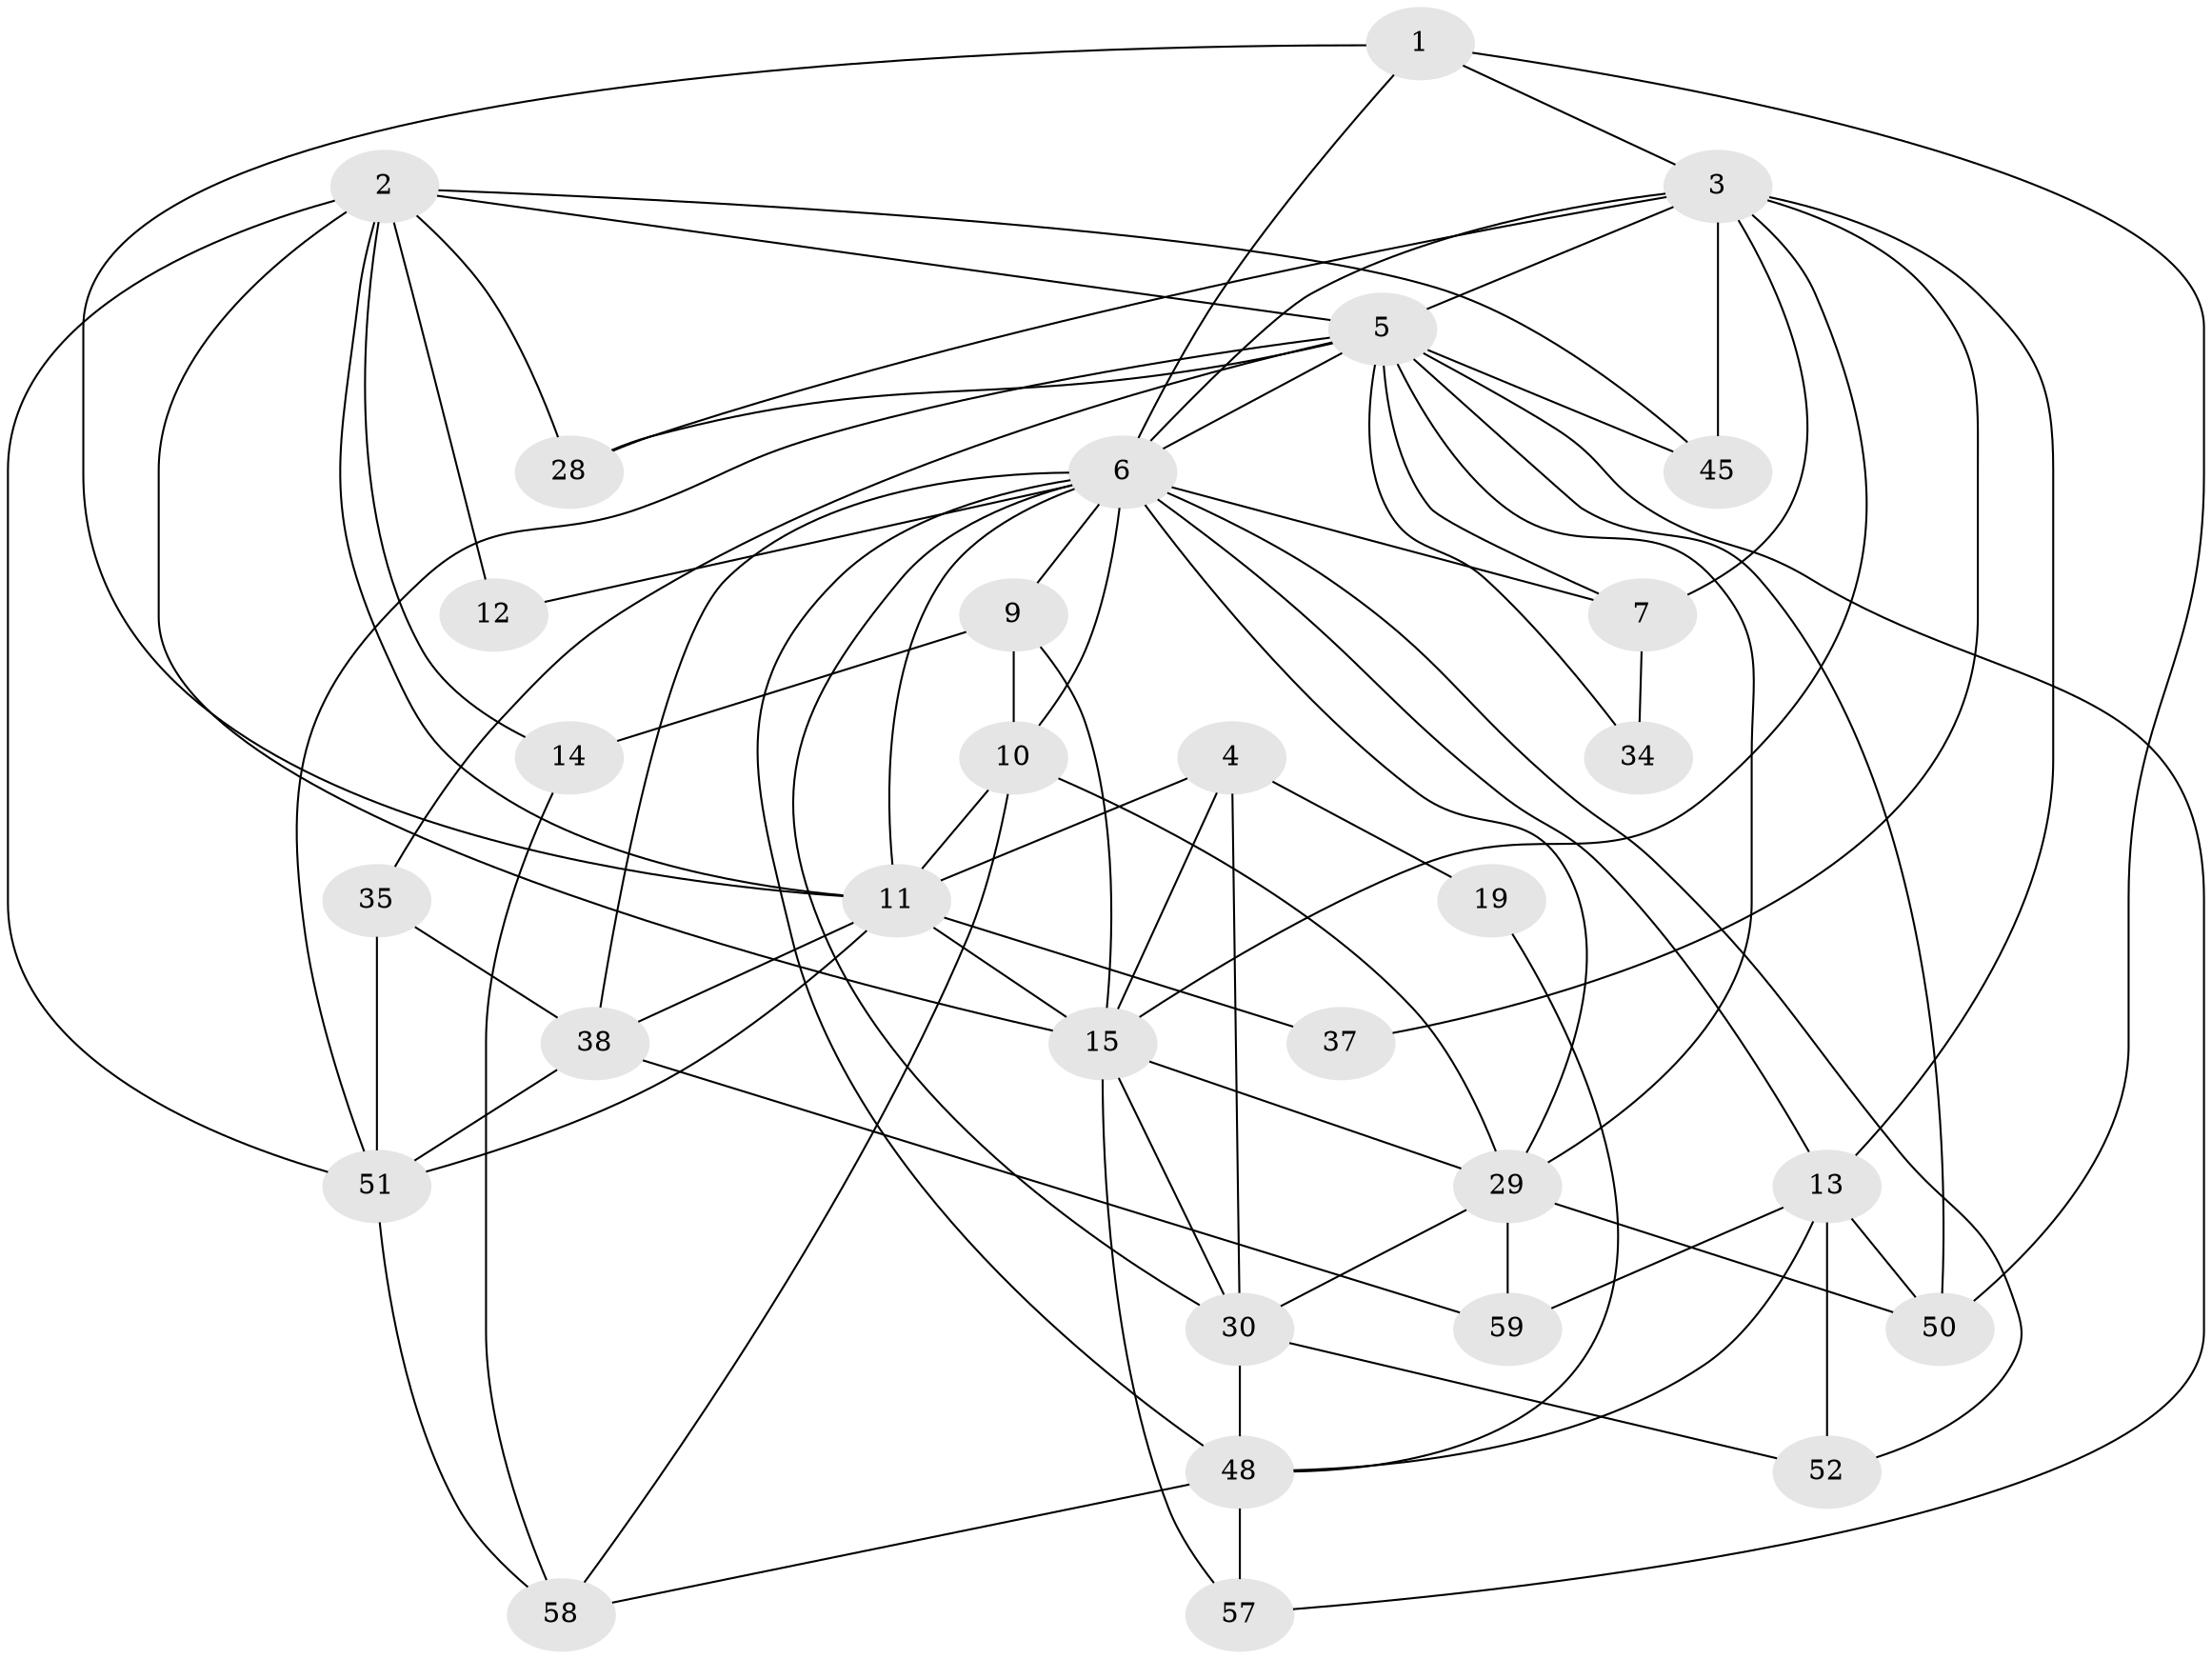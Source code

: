 // original degree distribution, {3: 0.3333333333333333, 7: 0.05, 6: 0.11666666666666667, 4: 0.25, 5: 0.11666666666666667, 2: 0.11666666666666667, 8: 0.016666666666666666}
// Generated by graph-tools (version 1.1) at 2025/15/03/09/25 04:15:09]
// undirected, 30 vertices, 77 edges
graph export_dot {
graph [start="1"]
  node [color=gray90,style=filled];
  1 [super="+27"];
  2 [super="+36+24"];
  3 [super="+47+44"];
  4 [super="+40+49"];
  5 [super="+25+23+54+46"];
  6 [super="+39+20+22"];
  7 [super="+8"];
  9;
  10 [super="+33"];
  11 [super="+31+18"];
  12;
  13 [super="+17"];
  14 [super="+21"];
  15 [super="+16"];
  19;
  28 [super="+41"];
  29 [super="+43+56"];
  30;
  34;
  35 [super="+42"];
  37;
  38 [super="+53"];
  45;
  48;
  50;
  51 [super="+60"];
  52;
  57;
  58;
  59;
  1 -- 50;
  1 -- 3;
  1 -- 6;
  1 -- 11;
  2 -- 51;
  2 -- 5;
  2 -- 12;
  2 -- 45;
  2 -- 14 [weight=2];
  2 -- 11 [weight=2];
  2 -- 15;
  2 -- 28 [weight=2];
  3 -- 45;
  3 -- 37;
  3 -- 6;
  3 -- 15;
  3 -- 5;
  3 -- 13;
  3 -- 7;
  3 -- 28;
  4 -- 11 [weight=2];
  4 -- 19;
  4 -- 15;
  4 -- 30;
  5 -- 51;
  5 -- 50;
  5 -- 45;
  5 -- 6 [weight=2];
  5 -- 7 [weight=2];
  5 -- 34;
  5 -- 29;
  5 -- 35;
  5 -- 57;
  5 -- 28 [weight=2];
  6 -- 52;
  6 -- 12;
  6 -- 48;
  6 -- 30;
  6 -- 10;
  6 -- 7;
  6 -- 38;
  6 -- 11 [weight=2];
  6 -- 29;
  6 -- 9;
  6 -- 13;
  7 -- 34;
  9 -- 10;
  9 -- 14;
  9 -- 15;
  10 -- 11;
  10 -- 58;
  10 -- 29;
  11 -- 37;
  11 -- 51 [weight=2];
  11 -- 15;
  11 -- 38;
  13 -- 52;
  13 -- 48;
  13 -- 50;
  13 -- 59;
  14 -- 58;
  15 -- 57;
  15 -- 30;
  15 -- 29;
  19 -- 48;
  29 -- 30;
  29 -- 50;
  29 -- 59;
  30 -- 48;
  30 -- 52;
  35 -- 51 [weight=2];
  35 -- 38;
  38 -- 59;
  38 -- 51;
  48 -- 57;
  48 -- 58;
  51 -- 58;
}
